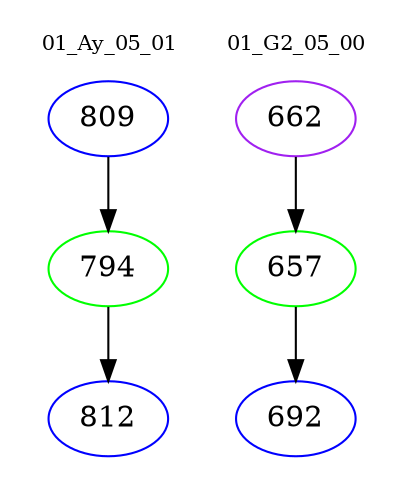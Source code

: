 digraph{
subgraph cluster_0 {
color = white
label = "01_Ay_05_01";
fontsize=10;
T0_809 [label="809", color="blue"]
T0_809 -> T0_794 [color="black"]
T0_794 [label="794", color="green"]
T0_794 -> T0_812 [color="black"]
T0_812 [label="812", color="blue"]
}
subgraph cluster_1 {
color = white
label = "01_G2_05_00";
fontsize=10;
T1_662 [label="662", color="purple"]
T1_662 -> T1_657 [color="black"]
T1_657 [label="657", color="green"]
T1_657 -> T1_692 [color="black"]
T1_692 [label="692", color="blue"]
}
}

